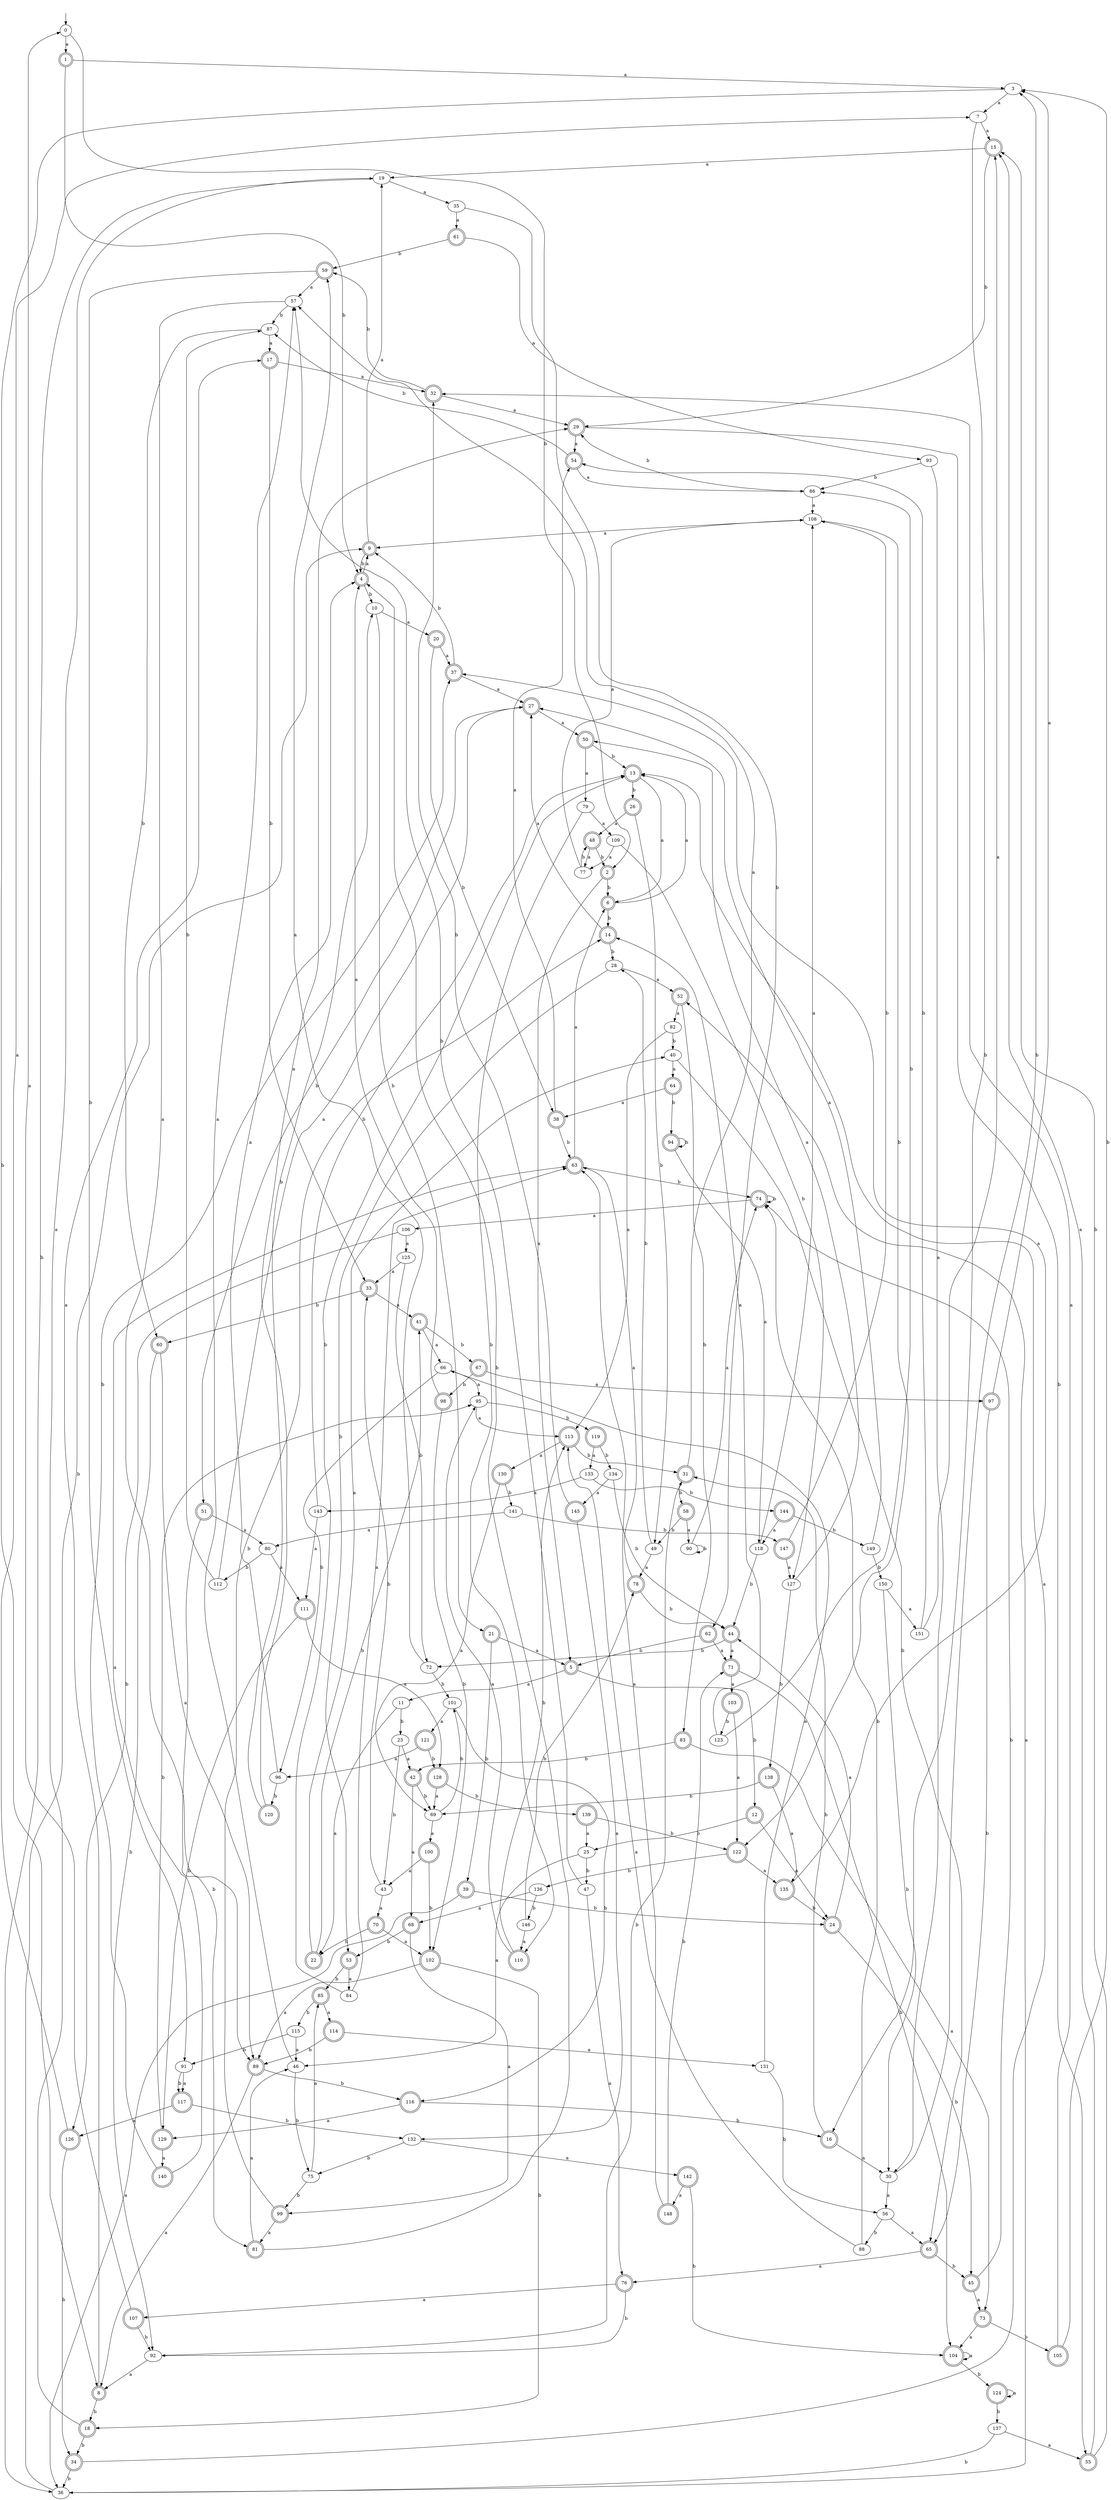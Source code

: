 digraph RandomDFA {
  __start0 [label="", shape=none];
  __start0 -> 0 [label=""];
  0 [shape=circle]
  0 -> 1 [label="a"]
  0 -> 2 [label="b"]
  1 [shape=doublecircle]
  1 -> 3 [label="a"]
  1 -> 4 [label="b"]
  2 [shape=doublecircle]
  2 -> 5 [label="a"]
  2 -> 6 [label="b"]
  3
  3 -> 7 [label="a"]
  3 -> 8 [label="b"]
  4 [shape=doublecircle]
  4 -> 9 [label="a"]
  4 -> 10 [label="b"]
  5 [shape=doublecircle]
  5 -> 11 [label="a"]
  5 -> 12 [label="b"]
  6 [shape=doublecircle]
  6 -> 13 [label="a"]
  6 -> 14 [label="b"]
  7
  7 -> 15 [label="a"]
  7 -> 16 [label="b"]
  8 [shape=doublecircle]
  8 -> 17 [label="a"]
  8 -> 18 [label="b"]
  9 [shape=doublecircle]
  9 -> 19 [label="a"]
  9 -> 4 [label="b"]
  10
  10 -> 20 [label="a"]
  10 -> 21 [label="b"]
  11
  11 -> 22 [label="a"]
  11 -> 23 [label="b"]
  12 [shape=doublecircle]
  12 -> 24 [label="a"]
  12 -> 25 [label="b"]
  13 [shape=doublecircle]
  13 -> 6 [label="a"]
  13 -> 26 [label="b"]
  14 [shape=doublecircle]
  14 -> 27 [label="a"]
  14 -> 28 [label="b"]
  15 [shape=doublecircle]
  15 -> 19 [label="a"]
  15 -> 29 [label="b"]
  16 [shape=doublecircle]
  16 -> 30 [label="a"]
  16 -> 31 [label="b"]
  17 [shape=doublecircle]
  17 -> 32 [label="a"]
  17 -> 33 [label="b"]
  18 [shape=doublecircle]
  18 -> 19 [label="a"]
  18 -> 34 [label="b"]
  19
  19 -> 35 [label="a"]
  19 -> 36 [label="b"]
  20 [shape=doublecircle]
  20 -> 37 [label="a"]
  20 -> 38 [label="b"]
  21 [shape=doublecircle]
  21 -> 5 [label="a"]
  21 -> 39 [label="b"]
  22 [shape=doublecircle]
  22 -> 40 [label="a"]
  22 -> 41 [label="b"]
  23
  23 -> 42 [label="a"]
  23 -> 43 [label="b"]
  24 [shape=doublecircle]
  24 -> 44 [label="a"]
  24 -> 45 [label="b"]
  25
  25 -> 46 [label="a"]
  25 -> 47 [label="b"]
  26 [shape=doublecircle]
  26 -> 48 [label="a"]
  26 -> 49 [label="b"]
  27 [shape=doublecircle]
  27 -> 50 [label="a"]
  27 -> 51 [label="b"]
  28
  28 -> 52 [label="a"]
  28 -> 53 [label="b"]
  29 [shape=doublecircle]
  29 -> 54 [label="a"]
  29 -> 55 [label="b"]
  30
  30 -> 56 [label="a"]
  30 -> 3 [label="b"]
  31 [shape=doublecircle]
  31 -> 57 [label="a"]
  31 -> 58 [label="b"]
  32 [shape=doublecircle]
  32 -> 29 [label="a"]
  32 -> 59 [label="b"]
  33 [shape=doublecircle]
  33 -> 41 [label="a"]
  33 -> 60 [label="b"]
  34 [shape=doublecircle]
  34 -> 13 [label="a"]
  34 -> 36 [label="b"]
  35
  35 -> 61 [label="a"]
  35 -> 62 [label="b"]
  36
  36 -> 52 [label="a"]
  36 -> 9 [label="b"]
  37 [shape=doublecircle]
  37 -> 27 [label="a"]
  37 -> 9 [label="b"]
  38 [shape=doublecircle]
  38 -> 54 [label="a"]
  38 -> 63 [label="b"]
  39 [shape=doublecircle]
  39 -> 36 [label="a"]
  39 -> 24 [label="b"]
  40
  40 -> 64 [label="a"]
  40 -> 65 [label="b"]
  41 [shape=doublecircle]
  41 -> 66 [label="a"]
  41 -> 67 [label="b"]
  42 [shape=doublecircle]
  42 -> 68 [label="a"]
  42 -> 69 [label="b"]
  43
  43 -> 70 [label="a"]
  43 -> 33 [label="b"]
  44 [shape=doublecircle]
  44 -> 71 [label="a"]
  44 -> 72 [label="b"]
  45 [shape=doublecircle]
  45 -> 73 [label="a"]
  45 -> 74 [label="b"]
  46
  46 -> 57 [label="a"]
  46 -> 75 [label="b"]
  47
  47 -> 76 [label="a"]
  47 -> 57 [label="b"]
  48 [shape=doublecircle]
  48 -> 77 [label="a"]
  48 -> 2 [label="b"]
  49
  49 -> 78 [label="a"]
  49 -> 28 [label="b"]
  50 [shape=doublecircle]
  50 -> 79 [label="a"]
  50 -> 13 [label="b"]
  51 [shape=doublecircle]
  51 -> 80 [label="a"]
  51 -> 81 [label="b"]
  52 [shape=doublecircle]
  52 -> 82 [label="a"]
  52 -> 83 [label="b"]
  53 [shape=doublecircle]
  53 -> 84 [label="a"]
  53 -> 85 [label="b"]
  54 [shape=doublecircle]
  54 -> 86 [label="a"]
  54 -> 87 [label="b"]
  55 [shape=doublecircle]
  55 -> 15 [label="a"]
  55 -> 15 [label="b"]
  56
  56 -> 65 [label="a"]
  56 -> 88 [label="b"]
  57
  57 -> 89 [label="a"]
  57 -> 87 [label="b"]
  58 [shape=doublecircle]
  58 -> 90 [label="a"]
  58 -> 49 [label="b"]
  59 [shape=doublecircle]
  59 -> 57 [label="a"]
  59 -> 91 [label="b"]
  60 [shape=doublecircle]
  60 -> 89 [label="a"]
  60 -> 92 [label="b"]
  61 [shape=doublecircle]
  61 -> 93 [label="a"]
  61 -> 59 [label="b"]
  62 [shape=doublecircle]
  62 -> 71 [label="a"]
  62 -> 5 [label="b"]
  63 [shape=doublecircle]
  63 -> 6 [label="a"]
  63 -> 74 [label="b"]
  64 [shape=doublecircle]
  64 -> 38 [label="a"]
  64 -> 94 [label="b"]
  65 [shape=doublecircle]
  65 -> 76 [label="a"]
  65 -> 45 [label="b"]
  66
  66 -> 95 [label="a"]
  66 -> 96 [label="b"]
  67 [shape=doublecircle]
  67 -> 97 [label="a"]
  67 -> 98 [label="b"]
  68 [shape=doublecircle]
  68 -> 99 [label="a"]
  68 -> 53 [label="b"]
  69
  69 -> 100 [label="a"]
  69 -> 101 [label="b"]
  70 [shape=doublecircle]
  70 -> 102 [label="a"]
  70 -> 22 [label="b"]
  71 [shape=doublecircle]
  71 -> 103 [label="a"]
  71 -> 104 [label="b"]
  72
  72 -> 59 [label="a"]
  72 -> 101 [label="b"]
  73 [shape=doublecircle]
  73 -> 104 [label="a"]
  73 -> 105 [label="b"]
  74 [shape=doublecircle]
  74 -> 106 [label="a"]
  74 -> 74 [label="b"]
  75
  75 -> 85 [label="a"]
  75 -> 99 [label="b"]
  76 [shape=doublecircle]
  76 -> 107 [label="a"]
  76 -> 92 [label="b"]
  77
  77 -> 108 [label="a"]
  77 -> 48 [label="b"]
  78 [shape=doublecircle]
  78 -> 63 [label="a"]
  78 -> 44 [label="b"]
  79
  79 -> 109 [label="a"]
  79 -> 110 [label="b"]
  80
  80 -> 111 [label="a"]
  80 -> 112 [label="b"]
  81 [shape=doublecircle]
  81 -> 46 [label="a"]
  81 -> 4 [label="b"]
  82
  82 -> 113 [label="a"]
  82 -> 40 [label="b"]
  83 [shape=doublecircle]
  83 -> 73 [label="a"]
  83 -> 42 [label="b"]
  84
  84 -> 63 [label="a"]
  84 -> 13 [label="b"]
  85 [shape=doublecircle]
  85 -> 114 [label="a"]
  85 -> 115 [label="b"]
  86
  86 -> 108 [label="a"]
  86 -> 29 [label="b"]
  87
  87 -> 17 [label="a"]
  87 -> 60 [label="b"]
  88
  88 -> 113 [label="a"]
  88 -> 74 [label="b"]
  89 [shape=doublecircle]
  89 -> 8 [label="a"]
  89 -> 116 [label="b"]
  90
  90 -> 74 [label="a"]
  90 -> 90 [label="b"]
  91
  91 -> 117 [label="a"]
  91 -> 117 [label="b"]
  92
  92 -> 8 [label="a"]
  92 -> 31 [label="b"]
  93
  93 -> 30 [label="a"]
  93 -> 86 [label="b"]
  94 [shape=doublecircle]
  94 -> 118 [label="a"]
  94 -> 94 [label="b"]
  95
  95 -> 113 [label="a"]
  95 -> 119 [label="b"]
  96
  96 -> 4 [label="a"]
  96 -> 120 [label="b"]
  97 [shape=doublecircle]
  97 -> 3 [label="a"]
  97 -> 65 [label="b"]
  98 [shape=doublecircle]
  98 -> 4 [label="a"]
  98 -> 102 [label="b"]
  99 [shape=doublecircle]
  99 -> 81 [label="a"]
  99 -> 14 [label="b"]
  100 [shape=doublecircle]
  100 -> 43 [label="a"]
  100 -> 102 [label="b"]
  101
  101 -> 121 [label="a"]
  101 -> 116 [label="b"]
  102 [shape=doublecircle]
  102 -> 89 [label="a"]
  102 -> 18 [label="b"]
  103 [shape=doublecircle]
  103 -> 122 [label="a"]
  103 -> 123 [label="b"]
  104 [shape=doublecircle]
  104 -> 104 [label="a"]
  104 -> 124 [label="b"]
  105 [shape=doublecircle]
  105 -> 32 [label="a"]
  105 -> 3 [label="b"]
  106
  106 -> 125 [label="a"]
  106 -> 126 [label="b"]
  107 [shape=doublecircle]
  107 -> 0 [label="a"]
  107 -> 92 [label="b"]
  108
  108 -> 9 [label="a"]
  108 -> 122 [label="b"]
  109
  109 -> 77 [label="a"]
  109 -> 127 [label="b"]
  110 [shape=doublecircle]
  110 -> 95 [label="a"]
  110 -> 113 [label="b"]
  111 [shape=doublecircle]
  111 -> 128 [label="a"]
  111 -> 129 [label="b"]
  112
  112 -> 27 [label="a"]
  112 -> 87 [label="b"]
  113 [shape=doublecircle]
  113 -> 130 [label="a"]
  113 -> 31 [label="b"]
  114 [shape=doublecircle]
  114 -> 131 [label="a"]
  114 -> 89 [label="b"]
  115
  115 -> 46 [label="a"]
  115 -> 91 [label="b"]
  116 [shape=doublecircle]
  116 -> 129 [label="a"]
  116 -> 16 [label="b"]
  117 [shape=doublecircle]
  117 -> 126 [label="a"]
  117 -> 132 [label="b"]
  118
  118 -> 108 [label="a"]
  118 -> 44 [label="b"]
  119 [shape=doublecircle]
  119 -> 133 [label="a"]
  119 -> 134 [label="b"]
  120 [shape=doublecircle]
  120 -> 29 [label="a"]
  120 -> 10 [label="b"]
  121 [shape=doublecircle]
  121 -> 96 [label="a"]
  121 -> 128 [label="b"]
  122 [shape=doublecircle]
  122 -> 135 [label="a"]
  122 -> 136 [label="b"]
  123
  123 -> 14 [label="a"]
  123 -> 86 [label="b"]
  124 [shape=doublecircle]
  124 -> 124 [label="a"]
  124 -> 137 [label="b"]
  125
  125 -> 33 [label="a"]
  125 -> 72 [label="b"]
  126 [shape=doublecircle]
  126 -> 7 [label="a"]
  126 -> 34 [label="b"]
  127
  127 -> 50 [label="a"]
  127 -> 138 [label="b"]
  128 [shape=doublecircle]
  128 -> 69 [label="a"]
  128 -> 139 [label="b"]
  129 [shape=doublecircle]
  129 -> 140 [label="a"]
  129 -> 95 [label="b"]
  130 [shape=doublecircle]
  130 -> 69 [label="a"]
  130 -> 141 [label="b"]
  131
  131 -> 66 [label="a"]
  131 -> 56 [label="b"]
  132
  132 -> 142 [label="a"]
  132 -> 75 [label="b"]
  133
  133 -> 143 [label="a"]
  133 -> 144 [label="b"]
  134
  134 -> 145 [label="a"]
  134 -> 44 [label="b"]
  135 [shape=doublecircle]
  135 -> 37 [label="a"]
  135 -> 24 [label="b"]
  136
  136 -> 68 [label="a"]
  136 -> 146 [label="b"]
  137
  137 -> 55 [label="a"]
  137 -> 36 [label="b"]
  138 [shape=doublecircle]
  138 -> 135 [label="a"]
  138 -> 69 [label="b"]
  139 [shape=doublecircle]
  139 -> 25 [label="a"]
  139 -> 122 [label="b"]
  140 [shape=doublecircle]
  140 -> 63 [label="a"]
  140 -> 37 [label="b"]
  141
  141 -> 80 [label="a"]
  141 -> 147 [label="b"]
  142 [shape=doublecircle]
  142 -> 148 [label="a"]
  142 -> 104 [label="b"]
  143
  143 -> 111 [label="a"]
  143 -> 13 [label="b"]
  144 [shape=doublecircle]
  144 -> 118 [label="a"]
  144 -> 149 [label="b"]
  145 [shape=doublecircle]
  145 -> 132 [label="a"]
  145 -> 32 [label="b"]
  146
  146 -> 110 [label="a"]
  146 -> 78 [label="b"]
  147 [shape=doublecircle]
  147 -> 127 [label="a"]
  147 -> 108 [label="b"]
  148 [shape=doublecircle]
  148 -> 63 [label="a"]
  148 -> 71 [label="b"]
  149
  149 -> 27 [label="a"]
  149 -> 150 [label="b"]
  150
  150 -> 151 [label="a"]
  150 -> 30 [label="b"]
  151
  151 -> 15 [label="a"]
  151 -> 54 [label="b"]
}
